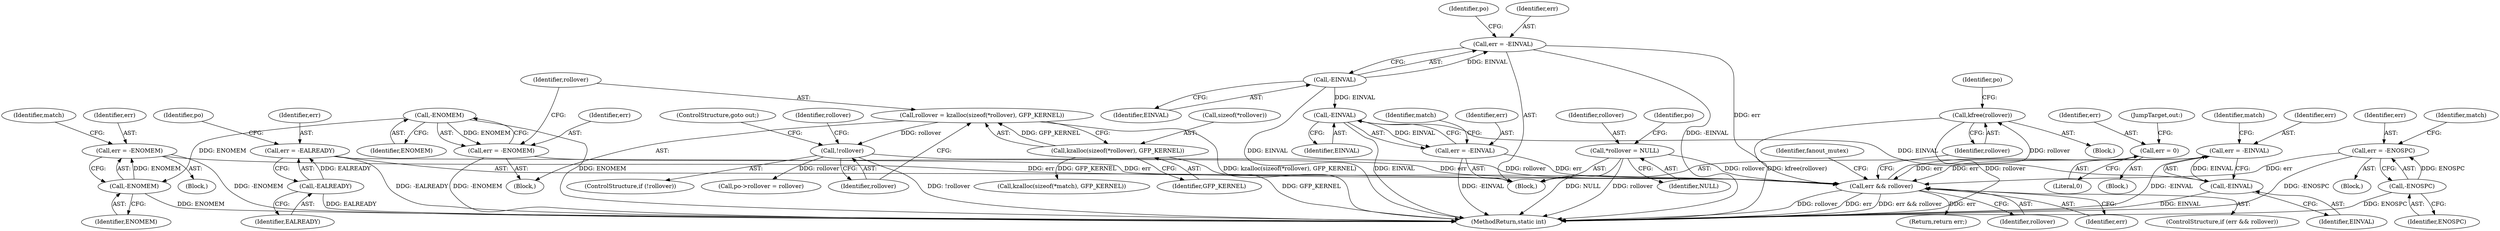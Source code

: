 digraph "0_linux_d199fab63c11998a602205f7ee7ff7c05c97164b@API" {
"1000447" [label="(Call,kfree(rollover))"];
"1000443" [label="(Call,err && rollover)"];
"1000262" [label="(Call,err = -ENOMEM)"];
"1000264" [label="(Call,-ENOMEM)"];
"1000185" [label="(Call,-ENOMEM)"];
"1000372" [label="(Call,err = -EINVAL)"];
"1000374" [label="(Call,-EINVAL)"];
"1000247" [label="(Call,-EINVAL)"];
"1000157" [label="(Call,-EINVAL)"];
"1000155" [label="(Call,err = -EINVAL)"];
"1000438" [label="(Call,err = 0)"];
"1000245" [label="(Call,err = -EINVAL)"];
"1000165" [label="(Call,err = -EALREADY)"];
"1000167" [label="(Call,-EALREADY)"];
"1000407" [label="(Call,err = -ENOSPC)"];
"1000409" [label="(Call,-ENOSPC)"];
"1000183" [label="(Call,err = -ENOMEM)"];
"1000106" [label="(Call,*rollover = NULL)"];
"1000195" [label="(Call,!rollover)"];
"1000187" [label="(Call,rollover = kzalloc(sizeof(*rollover), GFP_KERNEL))"];
"1000189" [label="(Call,kzalloc(sizeof(*rollover), GFP_KERNEL))"];
"1000372" [label="(Call,err = -EINVAL)"];
"1000261" [label="(Block,)"];
"1000265" [label="(Identifier,ENOMEM)"];
"1000419" [label="(Block,)"];
"1000171" [label="(Identifier,po)"];
"1000201" [label="(Identifier,rollover)"];
"1000162" [label="(Identifier,po)"];
"1000167" [label="(Call,-EALREADY)"];
"1000193" [label="(Identifier,GFP_KERNEL)"];
"1000375" [label="(Identifier,EINVAL)"];
"1000268" [label="(Call,kzalloc(sizeof(*match), GFP_KERNEL))"];
"1000156" [label="(Identifier,err)"];
"1000443" [label="(Call,err && rollover)"];
"1000451" [label="(Identifier,po)"];
"1000184" [label="(Identifier,err)"];
"1000165" [label="(Call,err = -EALREADY)"];
"1000197" [label="(ControlStructure,goto out;)"];
"1000446" [label="(Block,)"];
"1000440" [label="(Literal,0)"];
"1000442" [label="(ControlStructure,if (err && rollover))"];
"1000373" [label="(Identifier,err)"];
"1000189" [label="(Call,kzalloc(sizeof(*rollover), GFP_KERNEL))"];
"1000380" [label="(Identifier,match)"];
"1000408" [label="(Identifier,err)"];
"1000195" [label="(Call,!rollover)"];
"1000448" [label="(Identifier,rollover)"];
"1000374" [label="(Call,-EINVAL)"];
"1000157" [label="(Call,-EINVAL)"];
"1000438" [label="(Call,err = 0)"];
"1000406" [label="(Block,)"];
"1000410" [label="(Identifier,ENOSPC)"];
"1000194" [label="(ControlStructure,if (!rollover))"];
"1000216" [label="(Call,po->rollover = rollover)"];
"1000182" [label="(Block,)"];
"1000441" [label="(JumpTarget,out:)"];
"1000262" [label="(Call,err = -ENOMEM)"];
"1000264" [label="(Call,-ENOMEM)"];
"1000186" [label="(Identifier,ENOMEM)"];
"1000107" [label="(Identifier,rollover)"];
"1000190" [label="(Call,sizeof(*rollover))"];
"1000245" [label="(Call,err = -EINVAL)"];
"1000407" [label="(Call,err = -ENOSPC)"];
"1000444" [label="(Identifier,err)"];
"1000166" [label="(Identifier,err)"];
"1000104" [label="(Block,)"];
"1000188" [label="(Identifier,rollover)"];
"1000457" [label="(Return,return err;)"];
"1000247" [label="(Call,-EINVAL)"];
"1000416" [label="(Identifier,match)"];
"1000267" [label="(Identifier,match)"];
"1000187" [label="(Call,rollover = kzalloc(sizeof(*rollover), GFP_KERNEL))"];
"1000106" [label="(Call,*rollover = NULL)"];
"1000155" [label="(Call,err = -EINVAL)"];
"1000183" [label="(Call,err = -ENOMEM)"];
"1000263" [label="(Identifier,err)"];
"1000158" [label="(Identifier,EINVAL)"];
"1000111" [label="(Identifier,po)"];
"1000439" [label="(Identifier,err)"];
"1000445" [label="(Identifier,rollover)"];
"1000246" [label="(Identifier,err)"];
"1000459" [label="(MethodReturn,static int)"];
"1000108" [label="(Identifier,NULL)"];
"1000251" [label="(Identifier,match)"];
"1000409" [label="(Call,-ENOSPC)"];
"1000196" [label="(Identifier,rollover)"];
"1000168" [label="(Identifier,EALREADY)"];
"1000456" [label="(Identifier,fanout_mutex)"];
"1000185" [label="(Call,-ENOMEM)"];
"1000248" [label="(Identifier,EINVAL)"];
"1000447" [label="(Call,kfree(rollover))"];
"1000447" -> "1000446"  [label="AST: "];
"1000447" -> "1000448"  [label="CFG: "];
"1000448" -> "1000447"  [label="AST: "];
"1000451" -> "1000447"  [label="CFG: "];
"1000447" -> "1000459"  [label="DDG: kfree(rollover)"];
"1000447" -> "1000459"  [label="DDG: rollover"];
"1000443" -> "1000447"  [label="DDG: rollover"];
"1000443" -> "1000442"  [label="AST: "];
"1000443" -> "1000444"  [label="CFG: "];
"1000443" -> "1000445"  [label="CFG: "];
"1000444" -> "1000443"  [label="AST: "];
"1000445" -> "1000443"  [label="AST: "];
"1000448" -> "1000443"  [label="CFG: "];
"1000456" -> "1000443"  [label="CFG: "];
"1000443" -> "1000459"  [label="DDG: err && rollover"];
"1000443" -> "1000459"  [label="DDG: rollover"];
"1000443" -> "1000459"  [label="DDG: err"];
"1000262" -> "1000443"  [label="DDG: err"];
"1000372" -> "1000443"  [label="DDG: err"];
"1000155" -> "1000443"  [label="DDG: err"];
"1000438" -> "1000443"  [label="DDG: err"];
"1000245" -> "1000443"  [label="DDG: err"];
"1000165" -> "1000443"  [label="DDG: err"];
"1000407" -> "1000443"  [label="DDG: err"];
"1000183" -> "1000443"  [label="DDG: err"];
"1000106" -> "1000443"  [label="DDG: rollover"];
"1000195" -> "1000443"  [label="DDG: rollover"];
"1000443" -> "1000457"  [label="DDG: err"];
"1000262" -> "1000261"  [label="AST: "];
"1000262" -> "1000264"  [label="CFG: "];
"1000263" -> "1000262"  [label="AST: "];
"1000264" -> "1000262"  [label="AST: "];
"1000267" -> "1000262"  [label="CFG: "];
"1000262" -> "1000459"  [label="DDG: -ENOMEM"];
"1000264" -> "1000262"  [label="DDG: ENOMEM"];
"1000264" -> "1000265"  [label="CFG: "];
"1000265" -> "1000264"  [label="AST: "];
"1000264" -> "1000459"  [label="DDG: ENOMEM"];
"1000185" -> "1000264"  [label="DDG: ENOMEM"];
"1000185" -> "1000183"  [label="AST: "];
"1000185" -> "1000186"  [label="CFG: "];
"1000186" -> "1000185"  [label="AST: "];
"1000183" -> "1000185"  [label="CFG: "];
"1000185" -> "1000459"  [label="DDG: ENOMEM"];
"1000185" -> "1000183"  [label="DDG: ENOMEM"];
"1000372" -> "1000104"  [label="AST: "];
"1000372" -> "1000374"  [label="CFG: "];
"1000373" -> "1000372"  [label="AST: "];
"1000374" -> "1000372"  [label="AST: "];
"1000380" -> "1000372"  [label="CFG: "];
"1000372" -> "1000459"  [label="DDG: -EINVAL"];
"1000374" -> "1000372"  [label="DDG: EINVAL"];
"1000374" -> "1000375"  [label="CFG: "];
"1000375" -> "1000374"  [label="AST: "];
"1000374" -> "1000459"  [label="DDG: EINVAL"];
"1000247" -> "1000374"  [label="DDG: EINVAL"];
"1000247" -> "1000245"  [label="AST: "];
"1000247" -> "1000248"  [label="CFG: "];
"1000248" -> "1000247"  [label="AST: "];
"1000245" -> "1000247"  [label="CFG: "];
"1000247" -> "1000459"  [label="DDG: EINVAL"];
"1000247" -> "1000245"  [label="DDG: EINVAL"];
"1000157" -> "1000247"  [label="DDG: EINVAL"];
"1000157" -> "1000155"  [label="AST: "];
"1000157" -> "1000158"  [label="CFG: "];
"1000158" -> "1000157"  [label="AST: "];
"1000155" -> "1000157"  [label="CFG: "];
"1000157" -> "1000459"  [label="DDG: EINVAL"];
"1000157" -> "1000155"  [label="DDG: EINVAL"];
"1000155" -> "1000104"  [label="AST: "];
"1000156" -> "1000155"  [label="AST: "];
"1000162" -> "1000155"  [label="CFG: "];
"1000155" -> "1000459"  [label="DDG: -EINVAL"];
"1000438" -> "1000419"  [label="AST: "];
"1000438" -> "1000440"  [label="CFG: "];
"1000439" -> "1000438"  [label="AST: "];
"1000440" -> "1000438"  [label="AST: "];
"1000441" -> "1000438"  [label="CFG: "];
"1000245" -> "1000104"  [label="AST: "];
"1000246" -> "1000245"  [label="AST: "];
"1000251" -> "1000245"  [label="CFG: "];
"1000245" -> "1000459"  [label="DDG: -EINVAL"];
"1000165" -> "1000104"  [label="AST: "];
"1000165" -> "1000167"  [label="CFG: "];
"1000166" -> "1000165"  [label="AST: "];
"1000167" -> "1000165"  [label="AST: "];
"1000171" -> "1000165"  [label="CFG: "];
"1000165" -> "1000459"  [label="DDG: -EALREADY"];
"1000167" -> "1000165"  [label="DDG: EALREADY"];
"1000167" -> "1000168"  [label="CFG: "];
"1000168" -> "1000167"  [label="AST: "];
"1000167" -> "1000459"  [label="DDG: EALREADY"];
"1000407" -> "1000406"  [label="AST: "];
"1000407" -> "1000409"  [label="CFG: "];
"1000408" -> "1000407"  [label="AST: "];
"1000409" -> "1000407"  [label="AST: "];
"1000416" -> "1000407"  [label="CFG: "];
"1000407" -> "1000459"  [label="DDG: -ENOSPC"];
"1000409" -> "1000407"  [label="DDG: ENOSPC"];
"1000409" -> "1000410"  [label="CFG: "];
"1000410" -> "1000409"  [label="AST: "];
"1000409" -> "1000459"  [label="DDG: ENOSPC"];
"1000183" -> "1000182"  [label="AST: "];
"1000184" -> "1000183"  [label="AST: "];
"1000188" -> "1000183"  [label="CFG: "];
"1000183" -> "1000459"  [label="DDG: -ENOMEM"];
"1000106" -> "1000104"  [label="AST: "];
"1000106" -> "1000108"  [label="CFG: "];
"1000107" -> "1000106"  [label="AST: "];
"1000108" -> "1000106"  [label="AST: "];
"1000111" -> "1000106"  [label="CFG: "];
"1000106" -> "1000459"  [label="DDG: NULL"];
"1000106" -> "1000459"  [label="DDG: rollover"];
"1000195" -> "1000194"  [label="AST: "];
"1000195" -> "1000196"  [label="CFG: "];
"1000196" -> "1000195"  [label="AST: "];
"1000197" -> "1000195"  [label="CFG: "];
"1000201" -> "1000195"  [label="CFG: "];
"1000195" -> "1000459"  [label="DDG: !rollover"];
"1000187" -> "1000195"  [label="DDG: rollover"];
"1000195" -> "1000216"  [label="DDG: rollover"];
"1000187" -> "1000182"  [label="AST: "];
"1000187" -> "1000189"  [label="CFG: "];
"1000188" -> "1000187"  [label="AST: "];
"1000189" -> "1000187"  [label="AST: "];
"1000196" -> "1000187"  [label="CFG: "];
"1000187" -> "1000459"  [label="DDG: kzalloc(sizeof(*rollover), GFP_KERNEL)"];
"1000189" -> "1000187"  [label="DDG: GFP_KERNEL"];
"1000189" -> "1000193"  [label="CFG: "];
"1000190" -> "1000189"  [label="AST: "];
"1000193" -> "1000189"  [label="AST: "];
"1000189" -> "1000459"  [label="DDG: GFP_KERNEL"];
"1000189" -> "1000268"  [label="DDG: GFP_KERNEL"];
}
